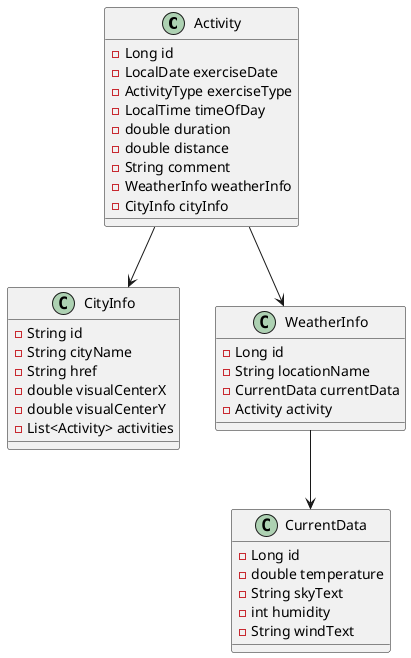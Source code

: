 
@startuml

class Activity {
    - Long id
    - LocalDate exerciseDate
    - ActivityType exerciseType
    - LocalTime timeOfDay
    - double duration
    - double distance
    - String comment
    - WeatherInfo weatherInfo
    - CityInfo cityInfo
}

class CityInfo {
    - String id
    - String cityName
    - String href
    - double visualCenterX
    - double visualCenterY
    - List<Activity> activities
}

class CurrentData {
    - Long id
    - double temperature
    - String skyText
    - int humidity
    - String windText
}

class WeatherInfo {
    - Long id
    - String locationName
    - CurrentData currentData
    - Activity activity
}

Activity --> WeatherInfo
Activity --> CityInfo
WeatherInfo --> CurrentData

@enduml
